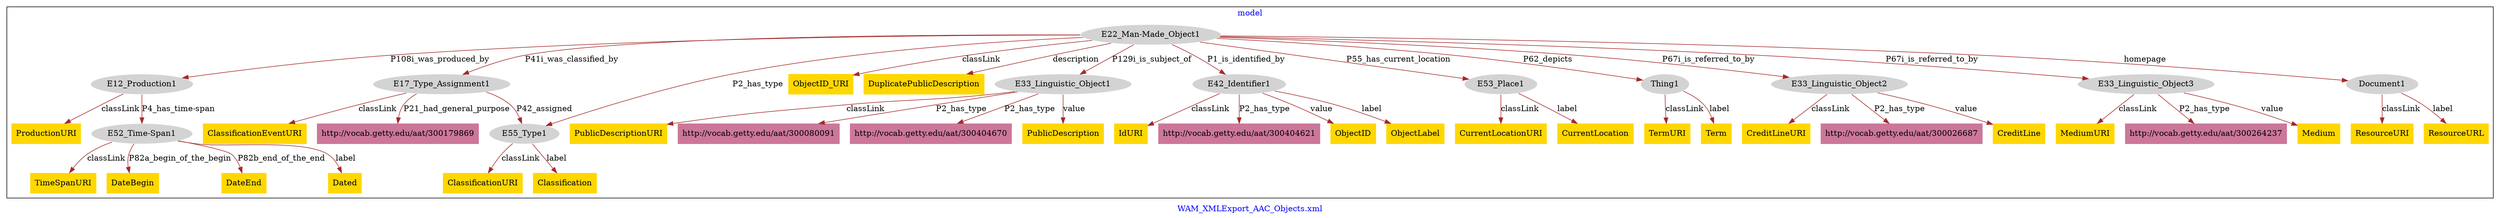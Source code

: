 digraph n0 {
fontcolor="blue"
remincross="true"
label="WAM_XMLExport_AAC_Objects.xml"
subgraph cluster {
label="model"
n2[style="filled",color="white",fillcolor="lightgray",label="E12_Production1"];
n3[shape="plaintext",style="filled",fillcolor="gold",label="ProductionURI"];
n4[style="filled",color="white",fillcolor="lightgray",label="E52_Time-Span1"];
n5[style="filled",color="white",fillcolor="lightgray",label="E17_Type_Assignment1"];
n6[shape="plaintext",style="filled",fillcolor="gold",label="ClassificationEventURI"];
n7[shape="plaintext",style="filled",fillcolor="#CC7799",label="http://vocab.getty.edu/aat/300179869"];
n8[style="filled",color="white",fillcolor="lightgray",label="E55_Type1"];
n9[style="filled",color="white",fillcolor="lightgray",label="E22_Man-Made_Object1"];
n10[shape="plaintext",style="filled",fillcolor="gold",label="ObjectID_URI"];
n11[shape="plaintext",style="filled",fillcolor="gold",label="DuplicatePublicDescription"];
n12[style="filled",color="white",fillcolor="lightgray",label="E33_Linguistic_Object1"];
n13[style="filled",color="white",fillcolor="lightgray",label="E42_Identifier1"];
n14[style="filled",color="white",fillcolor="lightgray",label="E53_Place1"];
n15[style="filled",color="white",fillcolor="lightgray",label="Thing1"];
n16[style="filled",color="white",fillcolor="lightgray",label="E33_Linguistic_Object2"];
n17[style="filled",color="white",fillcolor="lightgray",label="E33_Linguistic_Object3"];
n18[style="filled",color="white",fillcolor="lightgray",label="Document1"];
n19[shape="plaintext",style="filled",fillcolor="gold",label="PublicDescriptionURI"];
n20[shape="plaintext",style="filled",fillcolor="#CC7799",label="http://vocab.getty.edu/aat/300080091"];
n21[shape="plaintext",style="filled",fillcolor="#CC7799",label="http://vocab.getty.edu/aat/300404670"];
n22[shape="plaintext",style="filled",fillcolor="gold",label="PublicDescription"];
n23[shape="plaintext",style="filled",fillcolor="gold",label="CreditLineURI"];
n24[shape="plaintext",style="filled",fillcolor="#CC7799",label="http://vocab.getty.edu/aat/300026687"];
n25[shape="plaintext",style="filled",fillcolor="gold",label="CreditLine"];
n26[shape="plaintext",style="filled",fillcolor="gold",label="MediumURI"];
n27[shape="plaintext",style="filled",fillcolor="#CC7799",label="http://vocab.getty.edu/aat/300264237"];
n28[shape="plaintext",style="filled",fillcolor="gold",label="Medium"];
n29[shape="plaintext",style="filled",fillcolor="gold",label="IdURI"];
n30[shape="plaintext",style="filled",fillcolor="#CC7799",label="http://vocab.getty.edu/aat/300404621"];
n31[shape="plaintext",style="filled",fillcolor="gold",label="ObjectID"];
n32[shape="plaintext",style="filled",fillcolor="gold",label="ObjectLabel"];
n33[shape="plaintext",style="filled",fillcolor="gold",label="TimeSpanURI"];
n34[shape="plaintext",style="filled",fillcolor="gold",label="DateBegin"];
n35[shape="plaintext",style="filled",fillcolor="gold",label="DateEnd"];
n36[shape="plaintext",style="filled",fillcolor="gold",label="Dated"];
n37[shape="plaintext",style="filled",fillcolor="gold",label="CurrentLocationURI"];
n38[shape="plaintext",style="filled",fillcolor="gold",label="CurrentLocation"];
n39[shape="plaintext",style="filled",fillcolor="gold",label="ClassificationURI"];
n40[shape="plaintext",style="filled",fillcolor="gold",label="Classification"];
n41[shape="plaintext",style="filled",fillcolor="gold",label="TermURI"];
n42[shape="plaintext",style="filled",fillcolor="gold",label="Term"];
n43[shape="plaintext",style="filled",fillcolor="gold",label="ResourceURI"];
n44[shape="plaintext",style="filled",fillcolor="gold",label="ResourceURL"];
}
n2 -> n3[color="brown",fontcolor="black",label="classLink"]
n2 -> n4[color="brown",fontcolor="black",label="P4_has_time-span"]
n5 -> n6[color="brown",fontcolor="black",label="classLink"]
n5 -> n7[color="brown",fontcolor="black",label="P21_had_general_purpose"]
n5 -> n8[color="brown",fontcolor="black",label="P42_assigned"]
n9 -> n10[color="brown",fontcolor="black",label="classLink"]
n9 -> n11[color="brown",fontcolor="black",label="description"]
n9 -> n2[color="brown",fontcolor="black",label="P108i_was_produced_by"]
n9 -> n12[color="brown",fontcolor="black",label="P129i_is_subject_of"]
n9 -> n13[color="brown",fontcolor="black",label="P1_is_identified_by"]
n9 -> n5[color="brown",fontcolor="black",label="P41i_was_classified_by"]
n9 -> n14[color="brown",fontcolor="black",label="P55_has_current_location"]
n9 -> n15[color="brown",fontcolor="black",label="P62_depicts"]
n9 -> n16[color="brown",fontcolor="black",label="P67i_is_referred_to_by"]
n9 -> n17[color="brown",fontcolor="black",label="P67i_is_referred_to_by"]
n9 -> n18[color="brown",fontcolor="black",label="homepage"]
n12 -> n19[color="brown",fontcolor="black",label="classLink"]
n12 -> n20[color="brown",fontcolor="black",label="P2_has_type"]
n12 -> n21[color="brown",fontcolor="black",label="P2_has_type"]
n12 -> n22[color="brown",fontcolor="black",label="value"]
n16 -> n23[color="brown",fontcolor="black",label="classLink"]
n16 -> n24[color="brown",fontcolor="black",label="P2_has_type"]
n16 -> n25[color="brown",fontcolor="black",label="value"]
n17 -> n26[color="brown",fontcolor="black",label="classLink"]
n17 -> n27[color="brown",fontcolor="black",label="P2_has_type"]
n17 -> n28[color="brown",fontcolor="black",label="value"]
n13 -> n29[color="brown",fontcolor="black",label="classLink"]
n13 -> n30[color="brown",fontcolor="black",label="P2_has_type"]
n13 -> n31[color="brown",fontcolor="black",label="value"]
n13 -> n32[color="brown",fontcolor="black",label="label"]
n4 -> n33[color="brown",fontcolor="black",label="classLink"]
n4 -> n34[color="brown",fontcolor="black",label="P82a_begin_of_the_begin"]
n4 -> n35[color="brown",fontcolor="black",label="P82b_end_of_the_end"]
n4 -> n36[color="brown",fontcolor="black",label="label"]
n14 -> n37[color="brown",fontcolor="black",label="classLink"]
n14 -> n38[color="brown",fontcolor="black",label="label"]
n8 -> n39[color="brown",fontcolor="black",label="classLink"]
n8 -> n40[color="brown",fontcolor="black",label="label"]
n15 -> n41[color="brown",fontcolor="black",label="classLink"]
n15 -> n42[color="brown",fontcolor="black",label="label"]
n18 -> n43[color="brown",fontcolor="black",label="classLink"]
n18 -> n44[color="brown",fontcolor="black",label="label"]
n9 -> n8[color="brown",fontcolor="black",label="P2_has_type"]
}
